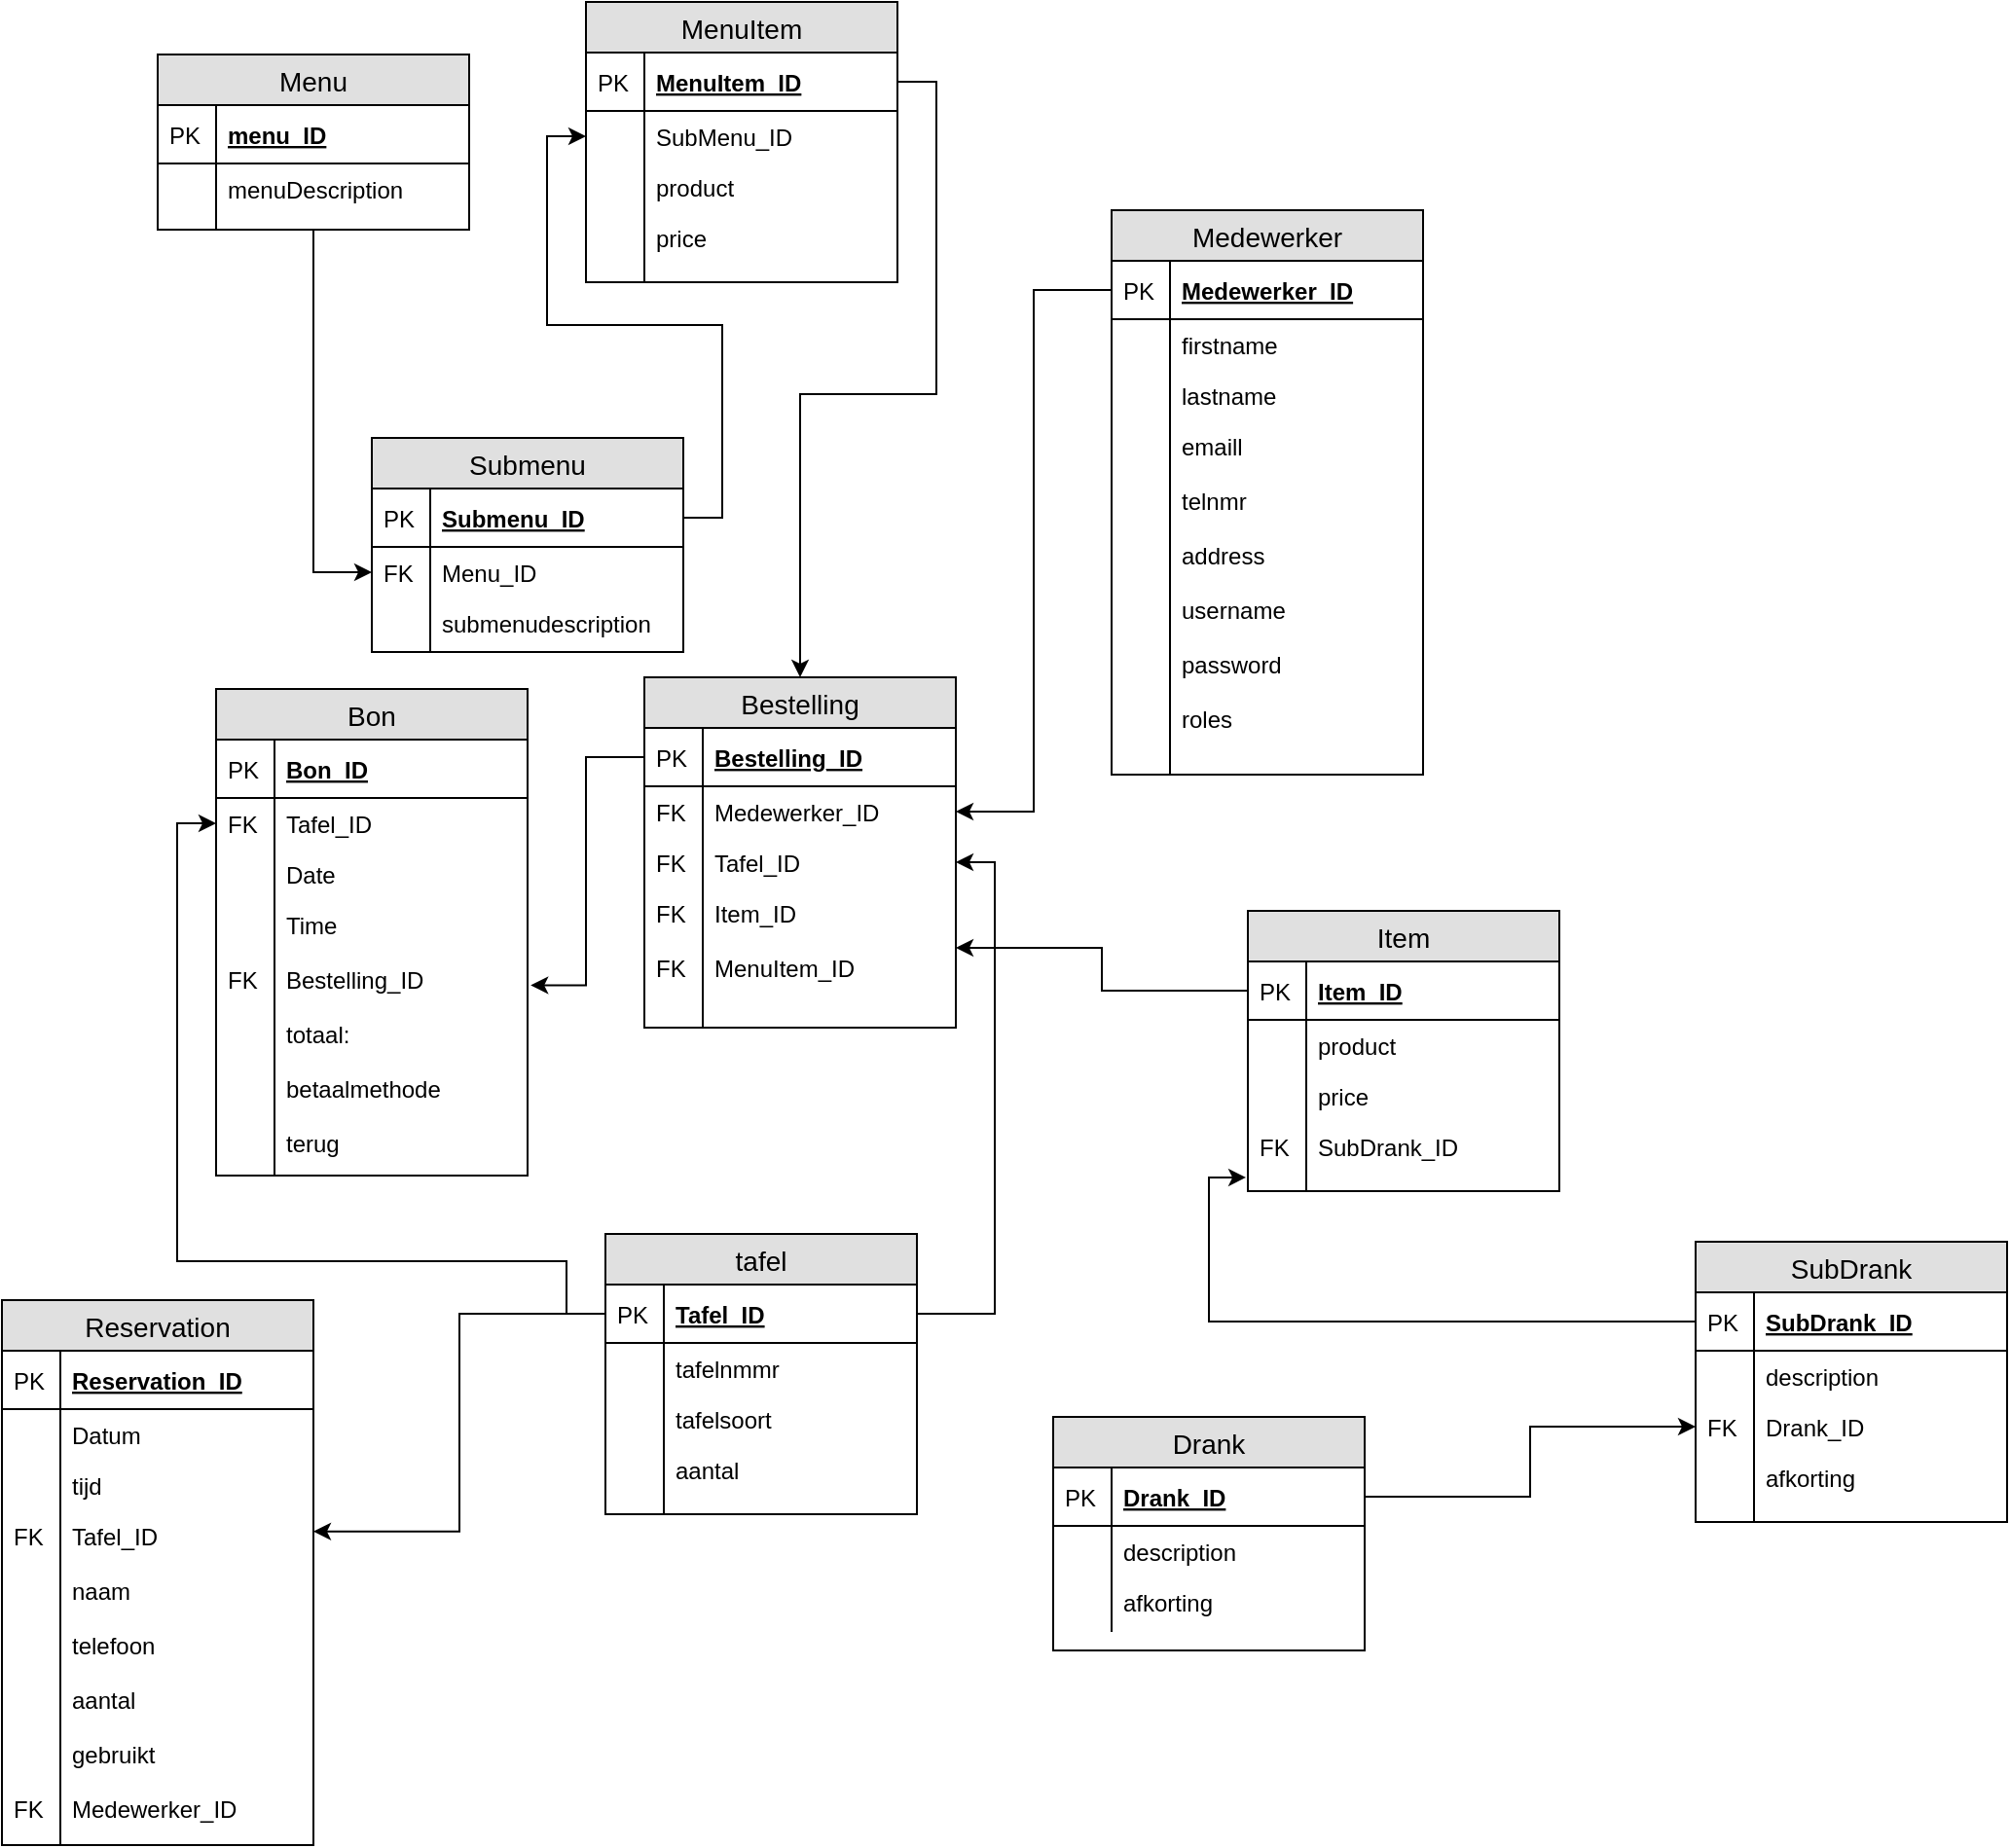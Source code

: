 <mxfile version="12.1.9" type="device" pages="1"><diagram id="gKYDbEy_05R1VQLWrZFg" name="Page-1"><mxGraphModel dx="2035" dy="589" grid="1" gridSize="10" guides="1" tooltips="1" connect="1" arrows="1" fold="1" page="1" pageScale="1" pageWidth="850" pageHeight="1100" math="0" shadow="0"><root><mxCell id="0"/><mxCell id="1" parent="0"/><mxCell id="8i1HWtWMsOkftFoJyAsk-152" style="edgeStyle=orthogonalEdgeStyle;rounded=0;orthogonalLoop=1;jettySize=auto;html=1;entryX=0;entryY=0.5;entryDx=0;entryDy=0;" edge="1" parent="1" source="8i1HWtWMsOkftFoJyAsk-1" target="8i1HWtWMsOkftFoJyAsk-15"><mxGeometry relative="1" as="geometry"/></mxCell><mxCell id="8i1HWtWMsOkftFoJyAsk-1" value="Menu" style="swimlane;fontStyle=0;childLayout=stackLayout;horizontal=1;startSize=26;fillColor=#e0e0e0;horizontalStack=0;resizeParent=1;resizeParentMax=0;resizeLast=0;collapsible=1;marginBottom=0;swimlaneFillColor=#ffffff;align=center;fontSize=14;" vertex="1" parent="1"><mxGeometry x="-120" y="60" width="160" height="90" as="geometry"/></mxCell><mxCell id="8i1HWtWMsOkftFoJyAsk-2" value="menu_ID" style="shape=partialRectangle;top=0;left=0;right=0;bottom=1;align=left;verticalAlign=middle;fillColor=none;spacingLeft=34;spacingRight=4;overflow=hidden;rotatable=0;points=[[0,0.5],[1,0.5]];portConstraint=eastwest;dropTarget=0;fontStyle=5;fontSize=12;" vertex="1" parent="8i1HWtWMsOkftFoJyAsk-1"><mxGeometry y="26" width="160" height="30" as="geometry"/></mxCell><mxCell id="8i1HWtWMsOkftFoJyAsk-3" value="PK" style="shape=partialRectangle;top=0;left=0;bottom=0;fillColor=none;align=left;verticalAlign=middle;spacingLeft=4;spacingRight=4;overflow=hidden;rotatable=0;points=[];portConstraint=eastwest;part=1;fontSize=12;" vertex="1" connectable="0" parent="8i1HWtWMsOkftFoJyAsk-2"><mxGeometry width="30" height="30" as="geometry"/></mxCell><mxCell id="8i1HWtWMsOkftFoJyAsk-4" value="menuDescription" style="shape=partialRectangle;top=0;left=0;right=0;bottom=0;align=left;verticalAlign=top;fillColor=none;spacingLeft=34;spacingRight=4;overflow=hidden;rotatable=0;points=[[0,0.5],[1,0.5]];portConstraint=eastwest;dropTarget=0;fontSize=12;" vertex="1" parent="8i1HWtWMsOkftFoJyAsk-1"><mxGeometry y="56" width="160" height="26" as="geometry"/></mxCell><mxCell id="8i1HWtWMsOkftFoJyAsk-5" value="" style="shape=partialRectangle;top=0;left=0;bottom=0;fillColor=none;align=left;verticalAlign=top;spacingLeft=4;spacingRight=4;overflow=hidden;rotatable=0;points=[];portConstraint=eastwest;part=1;fontSize=12;" vertex="1" connectable="0" parent="8i1HWtWMsOkftFoJyAsk-4"><mxGeometry width="30" height="26" as="geometry"/></mxCell><mxCell id="8i1HWtWMsOkftFoJyAsk-6" value="" style="shape=partialRectangle;top=0;left=0;right=0;bottom=0;align=left;verticalAlign=top;fillColor=none;spacingLeft=34;spacingRight=4;overflow=hidden;rotatable=0;points=[[0,0.5],[1,0.5]];portConstraint=eastwest;dropTarget=0;fontSize=12;" vertex="1" parent="8i1HWtWMsOkftFoJyAsk-1"><mxGeometry y="82" width="160" height="8" as="geometry"/></mxCell><mxCell id="8i1HWtWMsOkftFoJyAsk-7" value="" style="shape=partialRectangle;top=0;left=0;bottom=0;fillColor=none;align=left;verticalAlign=top;spacingLeft=4;spacingRight=4;overflow=hidden;rotatable=0;points=[];portConstraint=eastwest;part=1;fontSize=12;" vertex="1" connectable="0" parent="8i1HWtWMsOkftFoJyAsk-6"><mxGeometry width="30" height="8" as="geometry"/></mxCell><mxCell id="8i1HWtWMsOkftFoJyAsk-8" value="" style="shape=partialRectangle;top=0;left=0;right=0;bottom=0;align=left;verticalAlign=top;fillColor=none;spacingLeft=34;spacingRight=4;overflow=hidden;rotatable=0;points=[[0,0.5],[1,0.5]];portConstraint=eastwest;dropTarget=0;fontSize=12;" vertex="1" parent="8i1HWtWMsOkftFoJyAsk-1"><mxGeometry y="90" width="160" as="geometry"/></mxCell><mxCell id="8i1HWtWMsOkftFoJyAsk-9" value="" style="shape=partialRectangle;top=0;left=0;bottom=0;fillColor=none;align=left;verticalAlign=top;spacingLeft=4;spacingRight=4;overflow=hidden;rotatable=0;points=[];portConstraint=eastwest;part=1;fontSize=12;" vertex="1" connectable="0" parent="8i1HWtWMsOkftFoJyAsk-8"><mxGeometry width="30" as="geometry"/></mxCell><mxCell id="8i1HWtWMsOkftFoJyAsk-10" value="" style="shape=partialRectangle;top=0;left=0;right=0;bottom=0;align=left;verticalAlign=top;fillColor=none;spacingLeft=34;spacingRight=4;overflow=hidden;rotatable=0;points=[[0,0.5],[1,0.5]];portConstraint=eastwest;dropTarget=0;fontSize=12;" vertex="1" parent="8i1HWtWMsOkftFoJyAsk-1"><mxGeometry y="90" width="160" as="geometry"/></mxCell><mxCell id="8i1HWtWMsOkftFoJyAsk-11" value="" style="shape=partialRectangle;top=0;left=0;bottom=0;fillColor=none;align=left;verticalAlign=top;spacingLeft=4;spacingRight=4;overflow=hidden;rotatable=0;points=[];portConstraint=eastwest;part=1;fontSize=12;" vertex="1" connectable="0" parent="8i1HWtWMsOkftFoJyAsk-10"><mxGeometry width="30" as="geometry"/></mxCell><mxCell id="8i1HWtWMsOkftFoJyAsk-12" value="Submenu" style="swimlane;fontStyle=0;childLayout=stackLayout;horizontal=1;startSize=26;fillColor=#e0e0e0;horizontalStack=0;resizeParent=1;resizeParentMax=0;resizeLast=0;collapsible=1;marginBottom=0;swimlaneFillColor=#ffffff;align=center;fontSize=14;" vertex="1" parent="1"><mxGeometry x="-10" y="257" width="160" height="110" as="geometry"/></mxCell><mxCell id="8i1HWtWMsOkftFoJyAsk-13" value="Submenu_ID" style="shape=partialRectangle;top=0;left=0;right=0;bottom=1;align=left;verticalAlign=middle;fillColor=none;spacingLeft=34;spacingRight=4;overflow=hidden;rotatable=0;points=[[0,0.5],[1,0.5]];portConstraint=eastwest;dropTarget=0;fontStyle=5;fontSize=12;" vertex="1" parent="8i1HWtWMsOkftFoJyAsk-12"><mxGeometry y="26" width="160" height="30" as="geometry"/></mxCell><mxCell id="8i1HWtWMsOkftFoJyAsk-14" value="PK" style="shape=partialRectangle;top=0;left=0;bottom=0;fillColor=none;align=left;verticalAlign=middle;spacingLeft=4;spacingRight=4;overflow=hidden;rotatable=0;points=[];portConstraint=eastwest;part=1;fontSize=12;" vertex="1" connectable="0" parent="8i1HWtWMsOkftFoJyAsk-13"><mxGeometry width="30" height="30" as="geometry"/></mxCell><mxCell id="8i1HWtWMsOkftFoJyAsk-15" value="Menu_ID" style="shape=partialRectangle;top=0;left=0;right=0;bottom=0;align=left;verticalAlign=top;fillColor=none;spacingLeft=34;spacingRight=4;overflow=hidden;rotatable=0;points=[[0,0.5],[1,0.5]];portConstraint=eastwest;dropTarget=0;fontSize=12;" vertex="1" parent="8i1HWtWMsOkftFoJyAsk-12"><mxGeometry y="56" width="160" height="26" as="geometry"/></mxCell><mxCell id="8i1HWtWMsOkftFoJyAsk-16" value="FK" style="shape=partialRectangle;top=0;left=0;bottom=0;fillColor=none;align=left;verticalAlign=top;spacingLeft=4;spacingRight=4;overflow=hidden;rotatable=0;points=[];portConstraint=eastwest;part=1;fontSize=12;" vertex="1" connectable="0" parent="8i1HWtWMsOkftFoJyAsk-15"><mxGeometry width="30" height="26" as="geometry"/></mxCell><mxCell id="8i1HWtWMsOkftFoJyAsk-17" value="submenudescription" style="shape=partialRectangle;top=0;left=0;right=0;bottom=0;align=left;verticalAlign=top;fillColor=none;spacingLeft=34;spacingRight=4;overflow=hidden;rotatable=0;points=[[0,0.5],[1,0.5]];portConstraint=eastwest;dropTarget=0;fontSize=12;" vertex="1" parent="8i1HWtWMsOkftFoJyAsk-12"><mxGeometry y="82" width="160" height="26" as="geometry"/></mxCell><mxCell id="8i1HWtWMsOkftFoJyAsk-18" value="" style="shape=partialRectangle;top=0;left=0;bottom=0;fillColor=none;align=left;verticalAlign=top;spacingLeft=4;spacingRight=4;overflow=hidden;rotatable=0;points=[];portConstraint=eastwest;part=1;fontSize=12;" vertex="1" connectable="0" parent="8i1HWtWMsOkftFoJyAsk-17"><mxGeometry width="30" height="26" as="geometry"/></mxCell><mxCell id="8i1HWtWMsOkftFoJyAsk-19" value="" style="shape=partialRectangle;top=0;left=0;right=0;bottom=0;align=left;verticalAlign=top;fillColor=none;spacingLeft=34;spacingRight=4;overflow=hidden;rotatable=0;points=[[0,0.5],[1,0.5]];portConstraint=eastwest;dropTarget=0;fontSize=12;" vertex="1" parent="8i1HWtWMsOkftFoJyAsk-12"><mxGeometry y="108" width="160" height="2" as="geometry"/></mxCell><mxCell id="8i1HWtWMsOkftFoJyAsk-20" value="" style="shape=partialRectangle;top=0;left=0;bottom=0;fillColor=none;align=left;verticalAlign=top;spacingLeft=4;spacingRight=4;overflow=hidden;rotatable=0;points=[];portConstraint=eastwest;part=1;fontSize=12;" vertex="1" connectable="0" parent="8i1HWtWMsOkftFoJyAsk-19"><mxGeometry width="30" height="2" as="geometry"/></mxCell><mxCell id="8i1HWtWMsOkftFoJyAsk-21" value="" style="shape=partialRectangle;top=0;left=0;right=0;bottom=0;align=left;verticalAlign=top;fillColor=none;spacingLeft=34;spacingRight=4;overflow=hidden;rotatable=0;points=[[0,0.5],[1,0.5]];portConstraint=eastwest;dropTarget=0;fontSize=12;" vertex="1" parent="8i1HWtWMsOkftFoJyAsk-12"><mxGeometry y="110" width="160" as="geometry"/></mxCell><mxCell id="8i1HWtWMsOkftFoJyAsk-22" value="" style="shape=partialRectangle;top=0;left=0;bottom=0;fillColor=none;align=left;verticalAlign=top;spacingLeft=4;spacingRight=4;overflow=hidden;rotatable=0;points=[];portConstraint=eastwest;part=1;fontSize=12;" vertex="1" connectable="0" parent="8i1HWtWMsOkftFoJyAsk-21"><mxGeometry width="30" as="geometry"/></mxCell><mxCell id="8i1HWtWMsOkftFoJyAsk-23" value="MenuItem" style="swimlane;fontStyle=0;childLayout=stackLayout;horizontal=1;startSize=26;fillColor=#e0e0e0;horizontalStack=0;resizeParent=1;resizeParentMax=0;resizeLast=0;collapsible=1;marginBottom=0;swimlaneFillColor=#ffffff;align=center;fontSize=14;" vertex="1" parent="1"><mxGeometry x="100" y="33" width="160" height="144" as="geometry"/></mxCell><mxCell id="8i1HWtWMsOkftFoJyAsk-24" value="MenuItem_ID" style="shape=partialRectangle;top=0;left=0;right=0;bottom=1;align=left;verticalAlign=middle;fillColor=none;spacingLeft=34;spacingRight=4;overflow=hidden;rotatable=0;points=[[0,0.5],[1,0.5]];portConstraint=eastwest;dropTarget=0;fontStyle=5;fontSize=12;" vertex="1" parent="8i1HWtWMsOkftFoJyAsk-23"><mxGeometry y="26" width="160" height="30" as="geometry"/></mxCell><mxCell id="8i1HWtWMsOkftFoJyAsk-25" value="PK" style="shape=partialRectangle;top=0;left=0;bottom=0;fillColor=none;align=left;verticalAlign=middle;spacingLeft=4;spacingRight=4;overflow=hidden;rotatable=0;points=[];portConstraint=eastwest;part=1;fontSize=12;" vertex="1" connectable="0" parent="8i1HWtWMsOkftFoJyAsk-24"><mxGeometry width="30" height="30" as="geometry"/></mxCell><mxCell id="8i1HWtWMsOkftFoJyAsk-26" value="SubMenu_ID" style="shape=partialRectangle;top=0;left=0;right=0;bottom=0;align=left;verticalAlign=top;fillColor=none;spacingLeft=34;spacingRight=4;overflow=hidden;rotatable=0;points=[[0,0.5],[1,0.5]];portConstraint=eastwest;dropTarget=0;fontSize=12;" vertex="1" parent="8i1HWtWMsOkftFoJyAsk-23"><mxGeometry y="56" width="160" height="26" as="geometry"/></mxCell><mxCell id="8i1HWtWMsOkftFoJyAsk-27" value="" style="shape=partialRectangle;top=0;left=0;bottom=0;fillColor=none;align=left;verticalAlign=top;spacingLeft=4;spacingRight=4;overflow=hidden;rotatable=0;points=[];portConstraint=eastwest;part=1;fontSize=12;" vertex="1" connectable="0" parent="8i1HWtWMsOkftFoJyAsk-26"><mxGeometry width="30" height="26" as="geometry"/></mxCell><mxCell id="8i1HWtWMsOkftFoJyAsk-28" value="product" style="shape=partialRectangle;top=0;left=0;right=0;bottom=0;align=left;verticalAlign=top;fillColor=none;spacingLeft=34;spacingRight=4;overflow=hidden;rotatable=0;points=[[0,0.5],[1,0.5]];portConstraint=eastwest;dropTarget=0;fontSize=12;" vertex="1" parent="8i1HWtWMsOkftFoJyAsk-23"><mxGeometry y="82" width="160" height="26" as="geometry"/></mxCell><mxCell id="8i1HWtWMsOkftFoJyAsk-29" value="" style="shape=partialRectangle;top=0;left=0;bottom=0;fillColor=none;align=left;verticalAlign=top;spacingLeft=4;spacingRight=4;overflow=hidden;rotatable=0;points=[];portConstraint=eastwest;part=1;fontSize=12;" vertex="1" connectable="0" parent="8i1HWtWMsOkftFoJyAsk-28"><mxGeometry width="30" height="26" as="geometry"/></mxCell><mxCell id="8i1HWtWMsOkftFoJyAsk-30" value="price" style="shape=partialRectangle;top=0;left=0;right=0;bottom=0;align=left;verticalAlign=top;fillColor=none;spacingLeft=34;spacingRight=4;overflow=hidden;rotatable=0;points=[[0,0.5],[1,0.5]];portConstraint=eastwest;dropTarget=0;fontSize=12;" vertex="1" parent="8i1HWtWMsOkftFoJyAsk-23"><mxGeometry y="108" width="160" height="26" as="geometry"/></mxCell><mxCell id="8i1HWtWMsOkftFoJyAsk-31" value="" style="shape=partialRectangle;top=0;left=0;bottom=0;fillColor=none;align=left;verticalAlign=top;spacingLeft=4;spacingRight=4;overflow=hidden;rotatable=0;points=[];portConstraint=eastwest;part=1;fontSize=12;" vertex="1" connectable="0" parent="8i1HWtWMsOkftFoJyAsk-30"><mxGeometry width="30" height="26" as="geometry"/></mxCell><mxCell id="8i1HWtWMsOkftFoJyAsk-32" value="" style="shape=partialRectangle;top=0;left=0;right=0;bottom=0;align=left;verticalAlign=top;fillColor=none;spacingLeft=34;spacingRight=4;overflow=hidden;rotatable=0;points=[[0,0.5],[1,0.5]];portConstraint=eastwest;dropTarget=0;fontSize=12;" vertex="1" parent="8i1HWtWMsOkftFoJyAsk-23"><mxGeometry y="134" width="160" height="10" as="geometry"/></mxCell><mxCell id="8i1HWtWMsOkftFoJyAsk-33" value="" style="shape=partialRectangle;top=0;left=0;bottom=0;fillColor=none;align=left;verticalAlign=top;spacingLeft=4;spacingRight=4;overflow=hidden;rotatable=0;points=[];portConstraint=eastwest;part=1;fontSize=12;" vertex="1" connectable="0" parent="8i1HWtWMsOkftFoJyAsk-32"><mxGeometry width="30" height="10" as="geometry"/></mxCell><mxCell id="8i1HWtWMsOkftFoJyAsk-38" value="Drank" style="swimlane;fontStyle=0;childLayout=stackLayout;horizontal=1;startSize=26;fillColor=#e0e0e0;horizontalStack=0;resizeParent=1;resizeParentMax=0;resizeLast=0;collapsible=1;marginBottom=0;swimlaneFillColor=#ffffff;align=center;fontSize=14;" vertex="1" parent="1"><mxGeometry x="340" y="760" width="160" height="120" as="geometry"/></mxCell><mxCell id="8i1HWtWMsOkftFoJyAsk-39" value="Drank_ID" style="shape=partialRectangle;top=0;left=0;right=0;bottom=1;align=left;verticalAlign=middle;fillColor=none;spacingLeft=34;spacingRight=4;overflow=hidden;rotatable=0;points=[[0,0.5],[1,0.5]];portConstraint=eastwest;dropTarget=0;fontStyle=5;fontSize=12;" vertex="1" parent="8i1HWtWMsOkftFoJyAsk-38"><mxGeometry y="26" width="160" height="30" as="geometry"/></mxCell><mxCell id="8i1HWtWMsOkftFoJyAsk-40" value="PK" style="shape=partialRectangle;top=0;left=0;bottom=0;fillColor=none;align=left;verticalAlign=middle;spacingLeft=4;spacingRight=4;overflow=hidden;rotatable=0;points=[];portConstraint=eastwest;part=1;fontSize=12;" vertex="1" connectable="0" parent="8i1HWtWMsOkftFoJyAsk-39"><mxGeometry width="30" height="30" as="geometry"/></mxCell><mxCell id="8i1HWtWMsOkftFoJyAsk-41" value="description" style="shape=partialRectangle;top=0;left=0;right=0;bottom=0;align=left;verticalAlign=top;fillColor=none;spacingLeft=34;spacingRight=4;overflow=hidden;rotatable=0;points=[[0,0.5],[1,0.5]];portConstraint=eastwest;dropTarget=0;fontSize=12;" vertex="1" parent="8i1HWtWMsOkftFoJyAsk-38"><mxGeometry y="56" width="160" height="26" as="geometry"/></mxCell><mxCell id="8i1HWtWMsOkftFoJyAsk-42" value="" style="shape=partialRectangle;top=0;left=0;bottom=0;fillColor=none;align=left;verticalAlign=top;spacingLeft=4;spacingRight=4;overflow=hidden;rotatable=0;points=[];portConstraint=eastwest;part=1;fontSize=12;" vertex="1" connectable="0" parent="8i1HWtWMsOkftFoJyAsk-41"><mxGeometry width="30" height="26" as="geometry"/></mxCell><mxCell id="8i1HWtWMsOkftFoJyAsk-43" value="afkorting" style="shape=partialRectangle;top=0;left=0;right=0;bottom=0;align=left;verticalAlign=top;fillColor=none;spacingLeft=34;spacingRight=4;overflow=hidden;rotatable=0;points=[[0,0.5],[1,0.5]];portConstraint=eastwest;dropTarget=0;fontSize=12;" vertex="1" parent="8i1HWtWMsOkftFoJyAsk-38"><mxGeometry y="82" width="160" height="26" as="geometry"/></mxCell><mxCell id="8i1HWtWMsOkftFoJyAsk-44" value="" style="shape=partialRectangle;top=0;left=0;bottom=0;fillColor=none;align=left;verticalAlign=top;spacingLeft=4;spacingRight=4;overflow=hidden;rotatable=0;points=[];portConstraint=eastwest;part=1;fontSize=12;" vertex="1" connectable="0" parent="8i1HWtWMsOkftFoJyAsk-43"><mxGeometry width="30" height="26" as="geometry"/></mxCell><mxCell id="8i1HWtWMsOkftFoJyAsk-45" value="" style="shape=partialRectangle;top=0;left=0;right=0;bottom=0;align=left;verticalAlign=top;fillColor=none;spacingLeft=34;spacingRight=4;overflow=hidden;rotatable=0;points=[[0,0.5],[1,0.5]];portConstraint=eastwest;dropTarget=0;fontSize=12;" vertex="1" parent="8i1HWtWMsOkftFoJyAsk-38"><mxGeometry y="108" width="160" height="2" as="geometry"/></mxCell><mxCell id="8i1HWtWMsOkftFoJyAsk-46" value="" style="shape=partialRectangle;top=0;left=0;bottom=0;fillColor=none;align=left;verticalAlign=top;spacingLeft=4;spacingRight=4;overflow=hidden;rotatable=0;points=[];portConstraint=eastwest;part=1;fontSize=12;" vertex="1" connectable="0" parent="8i1HWtWMsOkftFoJyAsk-45"><mxGeometry width="30" height="2" as="geometry"/></mxCell><mxCell id="8i1HWtWMsOkftFoJyAsk-47" value="" style="shape=partialRectangle;top=0;left=0;right=0;bottom=0;align=left;verticalAlign=top;fillColor=none;spacingLeft=34;spacingRight=4;overflow=hidden;rotatable=0;points=[[0,0.5],[1,0.5]];portConstraint=eastwest;dropTarget=0;fontSize=12;" vertex="1" parent="8i1HWtWMsOkftFoJyAsk-38"><mxGeometry y="110" width="160" height="10" as="geometry"/></mxCell><mxCell id="8i1HWtWMsOkftFoJyAsk-48" value="" style="shape=partialRectangle;top=0;left=0;bottom=0;fillColor=none;align=left;verticalAlign=top;spacingLeft=4;spacingRight=4;overflow=hidden;rotatable=0;points=[];portConstraint=eastwest;part=1;fontSize=12;" vertex="1" connectable="0" parent="8i1HWtWMsOkftFoJyAsk-47"><mxGeometry y="NaN" width="30" height="NaN" as="geometry"/></mxCell><mxCell id="8i1HWtWMsOkftFoJyAsk-49" value="SubDrank" style="swimlane;fontStyle=0;childLayout=stackLayout;horizontal=1;startSize=26;fillColor=#e0e0e0;horizontalStack=0;resizeParent=1;resizeParentMax=0;resizeLast=0;collapsible=1;marginBottom=0;swimlaneFillColor=#ffffff;align=center;fontSize=14;" vertex="1" parent="1"><mxGeometry x="670" y="670" width="160" height="144" as="geometry"/></mxCell><mxCell id="8i1HWtWMsOkftFoJyAsk-50" value="SubDrank_ID" style="shape=partialRectangle;top=0;left=0;right=0;bottom=1;align=left;verticalAlign=middle;fillColor=none;spacingLeft=34;spacingRight=4;overflow=hidden;rotatable=0;points=[[0,0.5],[1,0.5]];portConstraint=eastwest;dropTarget=0;fontStyle=5;fontSize=12;" vertex="1" parent="8i1HWtWMsOkftFoJyAsk-49"><mxGeometry y="26" width="160" height="30" as="geometry"/></mxCell><mxCell id="8i1HWtWMsOkftFoJyAsk-51" value="PK" style="shape=partialRectangle;top=0;left=0;bottom=0;fillColor=none;align=left;verticalAlign=middle;spacingLeft=4;spacingRight=4;overflow=hidden;rotatable=0;points=[];portConstraint=eastwest;part=1;fontSize=12;" vertex="1" connectable="0" parent="8i1HWtWMsOkftFoJyAsk-50"><mxGeometry width="30" height="30" as="geometry"/></mxCell><mxCell id="8i1HWtWMsOkftFoJyAsk-52" value="description" style="shape=partialRectangle;top=0;left=0;right=0;bottom=0;align=left;verticalAlign=top;fillColor=none;spacingLeft=34;spacingRight=4;overflow=hidden;rotatable=0;points=[[0,0.5],[1,0.5]];portConstraint=eastwest;dropTarget=0;fontSize=12;" vertex="1" parent="8i1HWtWMsOkftFoJyAsk-49"><mxGeometry y="56" width="160" height="26" as="geometry"/></mxCell><mxCell id="8i1HWtWMsOkftFoJyAsk-53" value="" style="shape=partialRectangle;top=0;left=0;bottom=0;fillColor=none;align=left;verticalAlign=top;spacingLeft=4;spacingRight=4;overflow=hidden;rotatable=0;points=[];portConstraint=eastwest;part=1;fontSize=12;" vertex="1" connectable="0" parent="8i1HWtWMsOkftFoJyAsk-52"><mxGeometry width="30" height="26" as="geometry"/></mxCell><mxCell id="8i1HWtWMsOkftFoJyAsk-54" value="Drank_ID" style="shape=partialRectangle;top=0;left=0;right=0;bottom=0;align=left;verticalAlign=top;fillColor=none;spacingLeft=34;spacingRight=4;overflow=hidden;rotatable=0;points=[[0,0.5],[1,0.5]];portConstraint=eastwest;dropTarget=0;fontSize=12;" vertex="1" parent="8i1HWtWMsOkftFoJyAsk-49"><mxGeometry y="82" width="160" height="26" as="geometry"/></mxCell><mxCell id="8i1HWtWMsOkftFoJyAsk-55" value="FK" style="shape=partialRectangle;top=0;left=0;bottom=0;fillColor=none;align=left;verticalAlign=top;spacingLeft=4;spacingRight=4;overflow=hidden;rotatable=0;points=[];portConstraint=eastwest;part=1;fontSize=12;" vertex="1" connectable="0" parent="8i1HWtWMsOkftFoJyAsk-54"><mxGeometry width="30" height="26" as="geometry"/></mxCell><mxCell id="8i1HWtWMsOkftFoJyAsk-56" value="afkorting" style="shape=partialRectangle;top=0;left=0;right=0;bottom=0;align=left;verticalAlign=top;fillColor=none;spacingLeft=34;spacingRight=4;overflow=hidden;rotatable=0;points=[[0,0.5],[1,0.5]];portConstraint=eastwest;dropTarget=0;fontSize=12;" vertex="1" parent="8i1HWtWMsOkftFoJyAsk-49"><mxGeometry y="108" width="160" height="26" as="geometry"/></mxCell><mxCell id="8i1HWtWMsOkftFoJyAsk-57" value="" style="shape=partialRectangle;top=0;left=0;bottom=0;fillColor=none;align=left;verticalAlign=top;spacingLeft=4;spacingRight=4;overflow=hidden;rotatable=0;points=[];portConstraint=eastwest;part=1;fontSize=12;" vertex="1" connectable="0" parent="8i1HWtWMsOkftFoJyAsk-56"><mxGeometry width="30" height="26" as="geometry"/></mxCell><mxCell id="8i1HWtWMsOkftFoJyAsk-58" value="" style="shape=partialRectangle;top=0;left=0;right=0;bottom=0;align=left;verticalAlign=top;fillColor=none;spacingLeft=34;spacingRight=4;overflow=hidden;rotatable=0;points=[[0,0.5],[1,0.5]];portConstraint=eastwest;dropTarget=0;fontSize=12;" vertex="1" parent="8i1HWtWMsOkftFoJyAsk-49"><mxGeometry y="134" width="160" height="10" as="geometry"/></mxCell><mxCell id="8i1HWtWMsOkftFoJyAsk-59" value="" style="shape=partialRectangle;top=0;left=0;bottom=0;fillColor=none;align=left;verticalAlign=top;spacingLeft=4;spacingRight=4;overflow=hidden;rotatable=0;points=[];portConstraint=eastwest;part=1;fontSize=12;" vertex="1" connectable="0" parent="8i1HWtWMsOkftFoJyAsk-58"><mxGeometry width="30" height="10" as="geometry"/></mxCell><mxCell id="8i1HWtWMsOkftFoJyAsk-60" value="Item" style="swimlane;fontStyle=0;childLayout=stackLayout;horizontal=1;startSize=26;fillColor=#e0e0e0;horizontalStack=0;resizeParent=1;resizeParentMax=0;resizeLast=0;collapsible=1;marginBottom=0;swimlaneFillColor=#ffffff;align=center;fontSize=14;" vertex="1" parent="1"><mxGeometry x="440" y="500" width="160" height="144" as="geometry"/></mxCell><mxCell id="8i1HWtWMsOkftFoJyAsk-61" value="Item_ID" style="shape=partialRectangle;top=0;left=0;right=0;bottom=1;align=left;verticalAlign=middle;fillColor=none;spacingLeft=34;spacingRight=4;overflow=hidden;rotatable=0;points=[[0,0.5],[1,0.5]];portConstraint=eastwest;dropTarget=0;fontStyle=5;fontSize=12;" vertex="1" parent="8i1HWtWMsOkftFoJyAsk-60"><mxGeometry y="26" width="160" height="30" as="geometry"/></mxCell><mxCell id="8i1HWtWMsOkftFoJyAsk-62" value="PK" style="shape=partialRectangle;top=0;left=0;bottom=0;fillColor=none;align=left;verticalAlign=middle;spacingLeft=4;spacingRight=4;overflow=hidden;rotatable=0;points=[];portConstraint=eastwest;part=1;fontSize=12;" vertex="1" connectable="0" parent="8i1HWtWMsOkftFoJyAsk-61"><mxGeometry width="30" height="30" as="geometry"/></mxCell><mxCell id="8i1HWtWMsOkftFoJyAsk-63" value="product" style="shape=partialRectangle;top=0;left=0;right=0;bottom=0;align=left;verticalAlign=top;fillColor=none;spacingLeft=34;spacingRight=4;overflow=hidden;rotatable=0;points=[[0,0.5],[1,0.5]];portConstraint=eastwest;dropTarget=0;fontSize=12;" vertex="1" parent="8i1HWtWMsOkftFoJyAsk-60"><mxGeometry y="56" width="160" height="26" as="geometry"/></mxCell><mxCell id="8i1HWtWMsOkftFoJyAsk-64" value="" style="shape=partialRectangle;top=0;left=0;bottom=0;fillColor=none;align=left;verticalAlign=top;spacingLeft=4;spacingRight=4;overflow=hidden;rotatable=0;points=[];portConstraint=eastwest;part=1;fontSize=12;" vertex="1" connectable="0" parent="8i1HWtWMsOkftFoJyAsk-63"><mxGeometry width="30" height="26" as="geometry"/></mxCell><mxCell id="8i1HWtWMsOkftFoJyAsk-65" value="price" style="shape=partialRectangle;top=0;left=0;right=0;bottom=0;align=left;verticalAlign=top;fillColor=none;spacingLeft=34;spacingRight=4;overflow=hidden;rotatable=0;points=[[0,0.5],[1,0.5]];portConstraint=eastwest;dropTarget=0;fontSize=12;" vertex="1" parent="8i1HWtWMsOkftFoJyAsk-60"><mxGeometry y="82" width="160" height="26" as="geometry"/></mxCell><mxCell id="8i1HWtWMsOkftFoJyAsk-66" value="" style="shape=partialRectangle;top=0;left=0;bottom=0;fillColor=none;align=left;verticalAlign=top;spacingLeft=4;spacingRight=4;overflow=hidden;rotatable=0;points=[];portConstraint=eastwest;part=1;fontSize=12;" vertex="1" connectable="0" parent="8i1HWtWMsOkftFoJyAsk-65"><mxGeometry width="30" height="26" as="geometry"/></mxCell><mxCell id="8i1HWtWMsOkftFoJyAsk-67" value="SubDrank_ID" style="shape=partialRectangle;top=0;left=0;right=0;bottom=0;align=left;verticalAlign=top;fillColor=none;spacingLeft=34;spacingRight=4;overflow=hidden;rotatable=0;points=[[0,0.5],[1,0.5]];portConstraint=eastwest;dropTarget=0;fontSize=12;" vertex="1" parent="8i1HWtWMsOkftFoJyAsk-60"><mxGeometry y="108" width="160" height="26" as="geometry"/></mxCell><mxCell id="8i1HWtWMsOkftFoJyAsk-68" value="FK" style="shape=partialRectangle;top=0;left=0;bottom=0;fillColor=none;align=left;verticalAlign=top;spacingLeft=4;spacingRight=4;overflow=hidden;rotatable=0;points=[];portConstraint=eastwest;part=1;fontSize=12;" vertex="1" connectable="0" parent="8i1HWtWMsOkftFoJyAsk-67"><mxGeometry width="30" height="26" as="geometry"/></mxCell><mxCell id="8i1HWtWMsOkftFoJyAsk-69" value="" style="shape=partialRectangle;top=0;left=0;right=0;bottom=0;align=left;verticalAlign=top;fillColor=none;spacingLeft=34;spacingRight=4;overflow=hidden;rotatable=0;points=[[0,0.5],[1,0.5]];portConstraint=eastwest;dropTarget=0;fontSize=12;" vertex="1" parent="8i1HWtWMsOkftFoJyAsk-60"><mxGeometry y="134" width="160" height="10" as="geometry"/></mxCell><mxCell id="8i1HWtWMsOkftFoJyAsk-70" value="" style="shape=partialRectangle;top=0;left=0;bottom=0;fillColor=none;align=left;verticalAlign=top;spacingLeft=4;spacingRight=4;overflow=hidden;rotatable=0;points=[];portConstraint=eastwest;part=1;fontSize=12;" vertex="1" connectable="0" parent="8i1HWtWMsOkftFoJyAsk-69"><mxGeometry width="30" height="10" as="geometry"/></mxCell><mxCell id="8i1HWtWMsOkftFoJyAsk-72" style="edgeStyle=orthogonalEdgeStyle;rounded=0;orthogonalLoop=1;jettySize=auto;html=1;entryX=-0.006;entryY=1.115;entryDx=0;entryDy=0;entryPerimeter=0;" edge="1" parent="1" source="8i1HWtWMsOkftFoJyAsk-50" target="8i1HWtWMsOkftFoJyAsk-67"><mxGeometry relative="1" as="geometry"/></mxCell><mxCell id="8i1HWtWMsOkftFoJyAsk-74" style="edgeStyle=orthogonalEdgeStyle;rounded=0;orthogonalLoop=1;jettySize=auto;html=1;entryX=0;entryY=0.5;entryDx=0;entryDy=0;" edge="1" parent="1" source="8i1HWtWMsOkftFoJyAsk-39" target="8i1HWtWMsOkftFoJyAsk-54"><mxGeometry relative="1" as="geometry"/></mxCell><mxCell id="8i1HWtWMsOkftFoJyAsk-80" value="Reservation" style="swimlane;fontStyle=0;childLayout=stackLayout;horizontal=1;startSize=26;fillColor=#e0e0e0;horizontalStack=0;resizeParent=1;resizeParentMax=0;resizeLast=0;collapsible=1;marginBottom=0;swimlaneFillColor=#ffffff;align=center;fontSize=14;" vertex="1" parent="1"><mxGeometry x="-200" y="700" width="160" height="280" as="geometry"/></mxCell><mxCell id="8i1HWtWMsOkftFoJyAsk-81" value="Reservation_ID" style="shape=partialRectangle;top=0;left=0;right=0;bottom=1;align=left;verticalAlign=middle;fillColor=none;spacingLeft=34;spacingRight=4;overflow=hidden;rotatable=0;points=[[0,0.5],[1,0.5]];portConstraint=eastwest;dropTarget=0;fontStyle=5;fontSize=12;" vertex="1" parent="8i1HWtWMsOkftFoJyAsk-80"><mxGeometry y="26" width="160" height="30" as="geometry"/></mxCell><mxCell id="8i1HWtWMsOkftFoJyAsk-82" value="PK" style="shape=partialRectangle;top=0;left=0;bottom=0;fillColor=none;align=left;verticalAlign=middle;spacingLeft=4;spacingRight=4;overflow=hidden;rotatable=0;points=[];portConstraint=eastwest;part=1;fontSize=12;" vertex="1" connectable="0" parent="8i1HWtWMsOkftFoJyAsk-81"><mxGeometry width="30" height="30" as="geometry"/></mxCell><mxCell id="8i1HWtWMsOkftFoJyAsk-83" value="Datum" style="shape=partialRectangle;top=0;left=0;right=0;bottom=0;align=left;verticalAlign=top;fillColor=none;spacingLeft=34;spacingRight=4;overflow=hidden;rotatable=0;points=[[0,0.5],[1,0.5]];portConstraint=eastwest;dropTarget=0;fontSize=12;" vertex="1" parent="8i1HWtWMsOkftFoJyAsk-80"><mxGeometry y="56" width="160" height="26" as="geometry"/></mxCell><mxCell id="8i1HWtWMsOkftFoJyAsk-84" value="" style="shape=partialRectangle;top=0;left=0;bottom=0;fillColor=none;align=left;verticalAlign=top;spacingLeft=4;spacingRight=4;overflow=hidden;rotatable=0;points=[];portConstraint=eastwest;part=1;fontSize=12;" vertex="1" connectable="0" parent="8i1HWtWMsOkftFoJyAsk-83"><mxGeometry width="30" height="26" as="geometry"/></mxCell><mxCell id="8i1HWtWMsOkftFoJyAsk-85" value="tijd" style="shape=partialRectangle;top=0;left=0;right=0;bottom=0;align=left;verticalAlign=top;fillColor=none;spacingLeft=34;spacingRight=4;overflow=hidden;rotatable=0;points=[[0,0.5],[1,0.5]];portConstraint=eastwest;dropTarget=0;fontSize=12;" vertex="1" parent="8i1HWtWMsOkftFoJyAsk-80"><mxGeometry y="82" width="160" height="26" as="geometry"/></mxCell><mxCell id="8i1HWtWMsOkftFoJyAsk-86" value="" style="shape=partialRectangle;top=0;left=0;bottom=0;fillColor=none;align=left;verticalAlign=top;spacingLeft=4;spacingRight=4;overflow=hidden;rotatable=0;points=[];portConstraint=eastwest;part=1;fontSize=12;" vertex="1" connectable="0" parent="8i1HWtWMsOkftFoJyAsk-85"><mxGeometry width="30" height="26" as="geometry"/></mxCell><mxCell id="8i1HWtWMsOkftFoJyAsk-87" value="Tafel_ID&#10;&#10;naam&#10;&#10;telefoon&#10;&#10;aantal&#10;&#10;gebruikt&#10;&#10;Medewerker_ID" style="shape=partialRectangle;top=0;left=0;right=0;bottom=0;align=left;verticalAlign=top;fillColor=none;spacingLeft=34;spacingRight=4;overflow=hidden;rotatable=0;points=[[0,0.5],[1,0.5]];portConstraint=eastwest;dropTarget=0;fontSize=12;" vertex="1" parent="8i1HWtWMsOkftFoJyAsk-80"><mxGeometry y="108" width="160" height="162" as="geometry"/></mxCell><mxCell id="8i1HWtWMsOkftFoJyAsk-88" value="FK&#10;&#10;&#10;&#10;&#10;&#10;&#10;&#10;&#10;&#10;FK" style="shape=partialRectangle;top=0;left=0;bottom=0;fillColor=none;align=left;verticalAlign=top;spacingLeft=4;spacingRight=4;overflow=hidden;rotatable=0;points=[];portConstraint=eastwest;part=1;fontSize=12;" vertex="1" connectable="0" parent="8i1HWtWMsOkftFoJyAsk-87"><mxGeometry width="30" height="162" as="geometry"/></mxCell><mxCell id="8i1HWtWMsOkftFoJyAsk-89" value="" style="shape=partialRectangle;top=0;left=0;right=0;bottom=0;align=left;verticalAlign=top;fillColor=none;spacingLeft=34;spacingRight=4;overflow=hidden;rotatable=0;points=[[0,0.5],[1,0.5]];portConstraint=eastwest;dropTarget=0;fontSize=12;" vertex="1" parent="8i1HWtWMsOkftFoJyAsk-80"><mxGeometry y="270" width="160" height="10" as="geometry"/></mxCell><mxCell id="8i1HWtWMsOkftFoJyAsk-90" value="" style="shape=partialRectangle;top=0;left=0;bottom=0;fillColor=none;align=left;verticalAlign=top;spacingLeft=4;spacingRight=4;overflow=hidden;rotatable=0;points=[];portConstraint=eastwest;part=1;fontSize=12;" vertex="1" connectable="0" parent="8i1HWtWMsOkftFoJyAsk-89"><mxGeometry width="30" height="10" as="geometry"/></mxCell><mxCell id="8i1HWtWMsOkftFoJyAsk-103" value="Medewerker" style="swimlane;fontStyle=0;childLayout=stackLayout;horizontal=1;startSize=26;fillColor=#e0e0e0;horizontalStack=0;resizeParent=1;resizeParentMax=0;resizeLast=0;collapsible=1;marginBottom=0;swimlaneFillColor=#ffffff;align=center;fontSize=14;" vertex="1" parent="1"><mxGeometry x="370" y="140" width="160" height="290" as="geometry"/></mxCell><mxCell id="8i1HWtWMsOkftFoJyAsk-104" value="Medewerker_ID" style="shape=partialRectangle;top=0;left=0;right=0;bottom=1;align=left;verticalAlign=middle;fillColor=none;spacingLeft=34;spacingRight=4;overflow=hidden;rotatable=0;points=[[0,0.5],[1,0.5]];portConstraint=eastwest;dropTarget=0;fontStyle=5;fontSize=12;" vertex="1" parent="8i1HWtWMsOkftFoJyAsk-103"><mxGeometry y="26" width="160" height="30" as="geometry"/></mxCell><mxCell id="8i1HWtWMsOkftFoJyAsk-105" value="PK" style="shape=partialRectangle;top=0;left=0;bottom=0;fillColor=none;align=left;verticalAlign=middle;spacingLeft=4;spacingRight=4;overflow=hidden;rotatable=0;points=[];portConstraint=eastwest;part=1;fontSize=12;" vertex="1" connectable="0" parent="8i1HWtWMsOkftFoJyAsk-104"><mxGeometry width="30" height="30" as="geometry"/></mxCell><mxCell id="8i1HWtWMsOkftFoJyAsk-106" value="firstname" style="shape=partialRectangle;top=0;left=0;right=0;bottom=0;align=left;verticalAlign=top;fillColor=none;spacingLeft=34;spacingRight=4;overflow=hidden;rotatable=0;points=[[0,0.5],[1,0.5]];portConstraint=eastwest;dropTarget=0;fontSize=12;" vertex="1" parent="8i1HWtWMsOkftFoJyAsk-103"><mxGeometry y="56" width="160" height="26" as="geometry"/></mxCell><mxCell id="8i1HWtWMsOkftFoJyAsk-107" value="" style="shape=partialRectangle;top=0;left=0;bottom=0;fillColor=none;align=left;verticalAlign=top;spacingLeft=4;spacingRight=4;overflow=hidden;rotatable=0;points=[];portConstraint=eastwest;part=1;fontSize=12;" vertex="1" connectable="0" parent="8i1HWtWMsOkftFoJyAsk-106"><mxGeometry width="30" height="26" as="geometry"/></mxCell><mxCell id="8i1HWtWMsOkftFoJyAsk-108" value="lastname" style="shape=partialRectangle;top=0;left=0;right=0;bottom=0;align=left;verticalAlign=top;fillColor=none;spacingLeft=34;spacingRight=4;overflow=hidden;rotatable=0;points=[[0,0.5],[1,0.5]];portConstraint=eastwest;dropTarget=0;fontSize=12;" vertex="1" parent="8i1HWtWMsOkftFoJyAsk-103"><mxGeometry y="82" width="160" height="26" as="geometry"/></mxCell><mxCell id="8i1HWtWMsOkftFoJyAsk-109" value="" style="shape=partialRectangle;top=0;left=0;bottom=0;fillColor=none;align=left;verticalAlign=top;spacingLeft=4;spacingRight=4;overflow=hidden;rotatable=0;points=[];portConstraint=eastwest;part=1;fontSize=12;" vertex="1" connectable="0" parent="8i1HWtWMsOkftFoJyAsk-108"><mxGeometry width="30" height="26" as="geometry"/></mxCell><mxCell id="8i1HWtWMsOkftFoJyAsk-110" value="emaill&#10;&#10;telnmr&#10;&#10;address&#10;&#10;username&#10;&#10;password&#10;&#10;roles" style="shape=partialRectangle;top=0;left=0;right=0;bottom=0;align=left;verticalAlign=top;fillColor=none;spacingLeft=34;spacingRight=4;overflow=hidden;rotatable=0;points=[[0,0.5],[1,0.5]];portConstraint=eastwest;dropTarget=0;fontSize=12;" vertex="1" parent="8i1HWtWMsOkftFoJyAsk-103"><mxGeometry y="108" width="160" height="172" as="geometry"/></mxCell><mxCell id="8i1HWtWMsOkftFoJyAsk-111" value="" style="shape=partialRectangle;top=0;left=0;bottom=0;fillColor=none;align=left;verticalAlign=top;spacingLeft=4;spacingRight=4;overflow=hidden;rotatable=0;points=[];portConstraint=eastwest;part=1;fontSize=12;" vertex="1" connectable="0" parent="8i1HWtWMsOkftFoJyAsk-110"><mxGeometry width="30" height="172" as="geometry"/></mxCell><mxCell id="8i1HWtWMsOkftFoJyAsk-112" value="" style="shape=partialRectangle;top=0;left=0;right=0;bottom=0;align=left;verticalAlign=top;fillColor=none;spacingLeft=34;spacingRight=4;overflow=hidden;rotatable=0;points=[[0,0.5],[1,0.5]];portConstraint=eastwest;dropTarget=0;fontSize=12;" vertex="1" parent="8i1HWtWMsOkftFoJyAsk-103"><mxGeometry y="280" width="160" height="10" as="geometry"/></mxCell><mxCell id="8i1HWtWMsOkftFoJyAsk-113" value="" style="shape=partialRectangle;top=0;left=0;bottom=0;fillColor=none;align=left;verticalAlign=top;spacingLeft=4;spacingRight=4;overflow=hidden;rotatable=0;points=[];portConstraint=eastwest;part=1;fontSize=12;" vertex="1" connectable="0" parent="8i1HWtWMsOkftFoJyAsk-112"><mxGeometry width="30" height="10" as="geometry"/></mxCell><mxCell id="8i1HWtWMsOkftFoJyAsk-114" value="Bestelling" style="swimlane;fontStyle=0;childLayout=stackLayout;horizontal=1;startSize=26;fillColor=#e0e0e0;horizontalStack=0;resizeParent=1;resizeParentMax=0;resizeLast=0;collapsible=1;marginBottom=0;swimlaneFillColor=#ffffff;align=center;fontSize=14;" vertex="1" parent="1"><mxGeometry x="130" y="380" width="160" height="180" as="geometry"/></mxCell><mxCell id="8i1HWtWMsOkftFoJyAsk-115" value="Bestelling_ID" style="shape=partialRectangle;top=0;left=0;right=0;bottom=1;align=left;verticalAlign=middle;fillColor=none;spacingLeft=34;spacingRight=4;overflow=hidden;rotatable=0;points=[[0,0.5],[1,0.5]];portConstraint=eastwest;dropTarget=0;fontStyle=5;fontSize=12;" vertex="1" parent="8i1HWtWMsOkftFoJyAsk-114"><mxGeometry y="26" width="160" height="30" as="geometry"/></mxCell><mxCell id="8i1HWtWMsOkftFoJyAsk-116" value="PK" style="shape=partialRectangle;top=0;left=0;bottom=0;fillColor=none;align=left;verticalAlign=middle;spacingLeft=4;spacingRight=4;overflow=hidden;rotatable=0;points=[];portConstraint=eastwest;part=1;fontSize=12;" vertex="1" connectable="0" parent="8i1HWtWMsOkftFoJyAsk-115"><mxGeometry width="30" height="30" as="geometry"/></mxCell><mxCell id="8i1HWtWMsOkftFoJyAsk-117" value="Medewerker_ID" style="shape=partialRectangle;top=0;left=0;right=0;bottom=0;align=left;verticalAlign=top;fillColor=none;spacingLeft=34;spacingRight=4;overflow=hidden;rotatable=0;points=[[0,0.5],[1,0.5]];portConstraint=eastwest;dropTarget=0;fontSize=12;" vertex="1" parent="8i1HWtWMsOkftFoJyAsk-114"><mxGeometry y="56" width="160" height="26" as="geometry"/></mxCell><mxCell id="8i1HWtWMsOkftFoJyAsk-118" value="FK" style="shape=partialRectangle;top=0;left=0;bottom=0;fillColor=none;align=left;verticalAlign=top;spacingLeft=4;spacingRight=4;overflow=hidden;rotatable=0;points=[];portConstraint=eastwest;part=1;fontSize=12;" vertex="1" connectable="0" parent="8i1HWtWMsOkftFoJyAsk-117"><mxGeometry width="30" height="26" as="geometry"/></mxCell><mxCell id="8i1HWtWMsOkftFoJyAsk-119" value="Tafel_ID" style="shape=partialRectangle;top=0;left=0;right=0;bottom=0;align=left;verticalAlign=top;fillColor=none;spacingLeft=34;spacingRight=4;overflow=hidden;rotatable=0;points=[[0,0.5],[1,0.5]];portConstraint=eastwest;dropTarget=0;fontSize=12;" vertex="1" parent="8i1HWtWMsOkftFoJyAsk-114"><mxGeometry y="82" width="160" height="26" as="geometry"/></mxCell><mxCell id="8i1HWtWMsOkftFoJyAsk-120" value="FK" style="shape=partialRectangle;top=0;left=0;bottom=0;fillColor=none;align=left;verticalAlign=top;spacingLeft=4;spacingRight=4;overflow=hidden;rotatable=0;points=[];portConstraint=eastwest;part=1;fontSize=12;" vertex="1" connectable="0" parent="8i1HWtWMsOkftFoJyAsk-119"><mxGeometry width="30" height="26" as="geometry"/></mxCell><mxCell id="8i1HWtWMsOkftFoJyAsk-121" value="Item_ID&#10;&#10;MenuItem_ID" style="shape=partialRectangle;top=0;left=0;right=0;bottom=0;align=left;verticalAlign=top;fillColor=none;spacingLeft=34;spacingRight=4;overflow=hidden;rotatable=0;points=[[0,0.5],[1,0.5]];portConstraint=eastwest;dropTarget=0;fontSize=12;" vertex="1" parent="8i1HWtWMsOkftFoJyAsk-114"><mxGeometry y="108" width="160" height="62" as="geometry"/></mxCell><mxCell id="8i1HWtWMsOkftFoJyAsk-122" value="FK&#10;&#10;FK" style="shape=partialRectangle;top=0;left=0;bottom=0;fillColor=none;align=left;verticalAlign=top;spacingLeft=4;spacingRight=4;overflow=hidden;rotatable=0;points=[];portConstraint=eastwest;part=1;fontSize=12;" vertex="1" connectable="0" parent="8i1HWtWMsOkftFoJyAsk-121"><mxGeometry width="30" height="62" as="geometry"/></mxCell><mxCell id="8i1HWtWMsOkftFoJyAsk-123" value="" style="shape=partialRectangle;top=0;left=0;right=0;bottom=0;align=left;verticalAlign=top;fillColor=none;spacingLeft=34;spacingRight=4;overflow=hidden;rotatable=0;points=[[0,0.5],[1,0.5]];portConstraint=eastwest;dropTarget=0;fontSize=12;" vertex="1" parent="8i1HWtWMsOkftFoJyAsk-114"><mxGeometry y="170" width="160" height="10" as="geometry"/></mxCell><mxCell id="8i1HWtWMsOkftFoJyAsk-124" value="" style="shape=partialRectangle;top=0;left=0;bottom=0;fillColor=none;align=left;verticalAlign=top;spacingLeft=4;spacingRight=4;overflow=hidden;rotatable=0;points=[];portConstraint=eastwest;part=1;fontSize=12;" vertex="1" connectable="0" parent="8i1HWtWMsOkftFoJyAsk-123"><mxGeometry width="30" height="10" as="geometry"/></mxCell><mxCell id="8i1HWtWMsOkftFoJyAsk-137" value="tafel" style="swimlane;fontStyle=0;childLayout=stackLayout;horizontal=1;startSize=26;fillColor=#e0e0e0;horizontalStack=0;resizeParent=1;resizeParentMax=0;resizeLast=0;collapsible=1;marginBottom=0;swimlaneFillColor=#ffffff;align=center;fontSize=14;" vertex="1" parent="1"><mxGeometry x="110" y="666" width="160" height="144" as="geometry"/></mxCell><mxCell id="8i1HWtWMsOkftFoJyAsk-138" value="Tafel_ID" style="shape=partialRectangle;top=0;left=0;right=0;bottom=1;align=left;verticalAlign=middle;fillColor=none;spacingLeft=34;spacingRight=4;overflow=hidden;rotatable=0;points=[[0,0.5],[1,0.5]];portConstraint=eastwest;dropTarget=0;fontStyle=5;fontSize=12;" vertex="1" parent="8i1HWtWMsOkftFoJyAsk-137"><mxGeometry y="26" width="160" height="30" as="geometry"/></mxCell><mxCell id="8i1HWtWMsOkftFoJyAsk-139" value="PK" style="shape=partialRectangle;top=0;left=0;bottom=0;fillColor=none;align=left;verticalAlign=middle;spacingLeft=4;spacingRight=4;overflow=hidden;rotatable=0;points=[];portConstraint=eastwest;part=1;fontSize=12;" vertex="1" connectable="0" parent="8i1HWtWMsOkftFoJyAsk-138"><mxGeometry width="30" height="30" as="geometry"/></mxCell><mxCell id="8i1HWtWMsOkftFoJyAsk-140" value="tafelnmmr" style="shape=partialRectangle;top=0;left=0;right=0;bottom=0;align=left;verticalAlign=top;fillColor=none;spacingLeft=34;spacingRight=4;overflow=hidden;rotatable=0;points=[[0,0.5],[1,0.5]];portConstraint=eastwest;dropTarget=0;fontSize=12;" vertex="1" parent="8i1HWtWMsOkftFoJyAsk-137"><mxGeometry y="56" width="160" height="26" as="geometry"/></mxCell><mxCell id="8i1HWtWMsOkftFoJyAsk-141" value="" style="shape=partialRectangle;top=0;left=0;bottom=0;fillColor=none;align=left;verticalAlign=top;spacingLeft=4;spacingRight=4;overflow=hidden;rotatable=0;points=[];portConstraint=eastwest;part=1;fontSize=12;" vertex="1" connectable="0" parent="8i1HWtWMsOkftFoJyAsk-140"><mxGeometry width="30" height="26" as="geometry"/></mxCell><mxCell id="8i1HWtWMsOkftFoJyAsk-142" value="tafelsoort" style="shape=partialRectangle;top=0;left=0;right=0;bottom=0;align=left;verticalAlign=top;fillColor=none;spacingLeft=34;spacingRight=4;overflow=hidden;rotatable=0;points=[[0,0.5],[1,0.5]];portConstraint=eastwest;dropTarget=0;fontSize=12;" vertex="1" parent="8i1HWtWMsOkftFoJyAsk-137"><mxGeometry y="82" width="160" height="26" as="geometry"/></mxCell><mxCell id="8i1HWtWMsOkftFoJyAsk-143" value="" style="shape=partialRectangle;top=0;left=0;bottom=0;fillColor=none;align=left;verticalAlign=top;spacingLeft=4;spacingRight=4;overflow=hidden;rotatable=0;points=[];portConstraint=eastwest;part=1;fontSize=12;" vertex="1" connectable="0" parent="8i1HWtWMsOkftFoJyAsk-142"><mxGeometry width="30" height="26" as="geometry"/></mxCell><mxCell id="8i1HWtWMsOkftFoJyAsk-144" value="aantal" style="shape=partialRectangle;top=0;left=0;right=0;bottom=0;align=left;verticalAlign=top;fillColor=none;spacingLeft=34;spacingRight=4;overflow=hidden;rotatable=0;points=[[0,0.5],[1,0.5]];portConstraint=eastwest;dropTarget=0;fontSize=12;" vertex="1" parent="8i1HWtWMsOkftFoJyAsk-137"><mxGeometry y="108" width="160" height="26" as="geometry"/></mxCell><mxCell id="8i1HWtWMsOkftFoJyAsk-145" value="" style="shape=partialRectangle;top=0;left=0;bottom=0;fillColor=none;align=left;verticalAlign=top;spacingLeft=4;spacingRight=4;overflow=hidden;rotatable=0;points=[];portConstraint=eastwest;part=1;fontSize=12;" vertex="1" connectable="0" parent="8i1HWtWMsOkftFoJyAsk-144"><mxGeometry width="30" height="26" as="geometry"/></mxCell><mxCell id="8i1HWtWMsOkftFoJyAsk-146" value="" style="shape=partialRectangle;top=0;left=0;right=0;bottom=0;align=left;verticalAlign=top;fillColor=none;spacingLeft=34;spacingRight=4;overflow=hidden;rotatable=0;points=[[0,0.5],[1,0.5]];portConstraint=eastwest;dropTarget=0;fontSize=12;" vertex="1" parent="8i1HWtWMsOkftFoJyAsk-137"><mxGeometry y="134" width="160" height="10" as="geometry"/></mxCell><mxCell id="8i1HWtWMsOkftFoJyAsk-147" value="" style="shape=partialRectangle;top=0;left=0;bottom=0;fillColor=none;align=left;verticalAlign=top;spacingLeft=4;spacingRight=4;overflow=hidden;rotatable=0;points=[];portConstraint=eastwest;part=1;fontSize=12;" vertex="1" connectable="0" parent="8i1HWtWMsOkftFoJyAsk-146"><mxGeometry width="30" height="10" as="geometry"/></mxCell><mxCell id="8i1HWtWMsOkftFoJyAsk-148" style="edgeStyle=orthogonalEdgeStyle;rounded=0;orthogonalLoop=1;jettySize=auto;html=1;entryX=1;entryY=0.5;entryDx=0;entryDy=0;" edge="1" parent="1" source="8i1HWtWMsOkftFoJyAsk-138" target="8i1HWtWMsOkftFoJyAsk-119"><mxGeometry relative="1" as="geometry"/></mxCell><mxCell id="8i1HWtWMsOkftFoJyAsk-151" style="edgeStyle=orthogonalEdgeStyle;rounded=0;orthogonalLoop=1;jettySize=auto;html=1;" edge="1" parent="1" source="8i1HWtWMsOkftFoJyAsk-61" target="8i1HWtWMsOkftFoJyAsk-121"><mxGeometry relative="1" as="geometry"/></mxCell><mxCell id="8i1HWtWMsOkftFoJyAsk-154" style="edgeStyle=orthogonalEdgeStyle;rounded=0;orthogonalLoop=1;jettySize=auto;html=1;entryX=0;entryY=0.5;entryDx=0;entryDy=0;" edge="1" parent="1" source="8i1HWtWMsOkftFoJyAsk-13" target="8i1HWtWMsOkftFoJyAsk-26"><mxGeometry relative="1" as="geometry"/></mxCell><mxCell id="8i1HWtWMsOkftFoJyAsk-155" style="edgeStyle=orthogonalEdgeStyle;rounded=0;orthogonalLoop=1;jettySize=auto;html=1;" edge="1" parent="1" source="8i1HWtWMsOkftFoJyAsk-24" target="8i1HWtWMsOkftFoJyAsk-114"><mxGeometry relative="1" as="geometry"/></mxCell><mxCell id="8i1HWtWMsOkftFoJyAsk-158" value="Bon" style="swimlane;fontStyle=0;childLayout=stackLayout;horizontal=1;startSize=26;fillColor=#e0e0e0;horizontalStack=0;resizeParent=1;resizeParentMax=0;resizeLast=0;collapsible=1;marginBottom=0;swimlaneFillColor=#ffffff;align=center;fontSize=14;" vertex="1" parent="1"><mxGeometry x="-90" y="386" width="160" height="250" as="geometry"/></mxCell><mxCell id="8i1HWtWMsOkftFoJyAsk-159" value="Bon_ID" style="shape=partialRectangle;top=0;left=0;right=0;bottom=1;align=left;verticalAlign=middle;fillColor=none;spacingLeft=34;spacingRight=4;overflow=hidden;rotatable=0;points=[[0,0.5],[1,0.5]];portConstraint=eastwest;dropTarget=0;fontStyle=5;fontSize=12;" vertex="1" parent="8i1HWtWMsOkftFoJyAsk-158"><mxGeometry y="26" width="160" height="30" as="geometry"/></mxCell><mxCell id="8i1HWtWMsOkftFoJyAsk-160" value="PK" style="shape=partialRectangle;top=0;left=0;bottom=0;fillColor=none;align=left;verticalAlign=middle;spacingLeft=4;spacingRight=4;overflow=hidden;rotatable=0;points=[];portConstraint=eastwest;part=1;fontSize=12;" vertex="1" connectable="0" parent="8i1HWtWMsOkftFoJyAsk-159"><mxGeometry width="30" height="30" as="geometry"/></mxCell><mxCell id="8i1HWtWMsOkftFoJyAsk-161" value="Tafel_ID" style="shape=partialRectangle;top=0;left=0;right=0;bottom=0;align=left;verticalAlign=top;fillColor=none;spacingLeft=34;spacingRight=4;overflow=hidden;rotatable=0;points=[[0,0.5],[1,0.5]];portConstraint=eastwest;dropTarget=0;fontSize=12;" vertex="1" parent="8i1HWtWMsOkftFoJyAsk-158"><mxGeometry y="56" width="160" height="26" as="geometry"/></mxCell><mxCell id="8i1HWtWMsOkftFoJyAsk-162" value="FK" style="shape=partialRectangle;top=0;left=0;bottom=0;fillColor=none;align=left;verticalAlign=top;spacingLeft=4;spacingRight=4;overflow=hidden;rotatable=0;points=[];portConstraint=eastwest;part=1;fontSize=12;" vertex="1" connectable="0" parent="8i1HWtWMsOkftFoJyAsk-161"><mxGeometry width="30" height="26" as="geometry"/></mxCell><mxCell id="8i1HWtWMsOkftFoJyAsk-163" value="Date" style="shape=partialRectangle;top=0;left=0;right=0;bottom=0;align=left;verticalAlign=top;fillColor=none;spacingLeft=34;spacingRight=4;overflow=hidden;rotatable=0;points=[[0,0.5],[1,0.5]];portConstraint=eastwest;dropTarget=0;fontSize=12;" vertex="1" parent="8i1HWtWMsOkftFoJyAsk-158"><mxGeometry y="82" width="160" height="26" as="geometry"/></mxCell><mxCell id="8i1HWtWMsOkftFoJyAsk-164" value="" style="shape=partialRectangle;top=0;left=0;bottom=0;fillColor=none;align=left;verticalAlign=top;spacingLeft=4;spacingRight=4;overflow=hidden;rotatable=0;points=[];portConstraint=eastwest;part=1;fontSize=12;" vertex="1" connectable="0" parent="8i1HWtWMsOkftFoJyAsk-163"><mxGeometry width="30" height="26" as="geometry"/></mxCell><mxCell id="8i1HWtWMsOkftFoJyAsk-165" value="Time&#10;&#10;Bestelling_ID&#10;&#10;totaal:&#10;&#10;betaalmethode&#10;&#10;terug" style="shape=partialRectangle;top=0;left=0;right=0;bottom=0;align=left;verticalAlign=top;fillColor=none;spacingLeft=34;spacingRight=4;overflow=hidden;rotatable=0;points=[[0,0.5],[1,0.5]];portConstraint=eastwest;dropTarget=0;fontSize=12;" vertex="1" parent="8i1HWtWMsOkftFoJyAsk-158"><mxGeometry y="108" width="160" height="132" as="geometry"/></mxCell><mxCell id="8i1HWtWMsOkftFoJyAsk-166" value="&#10;&#10;FK" style="shape=partialRectangle;top=0;left=0;bottom=0;fillColor=none;align=left;verticalAlign=top;spacingLeft=4;spacingRight=4;overflow=hidden;rotatable=0;points=[];portConstraint=eastwest;part=1;fontSize=12;" vertex="1" connectable="0" parent="8i1HWtWMsOkftFoJyAsk-165"><mxGeometry width="30" height="132" as="geometry"/></mxCell><mxCell id="8i1HWtWMsOkftFoJyAsk-167" value="" style="shape=partialRectangle;top=0;left=0;right=0;bottom=0;align=left;verticalAlign=top;fillColor=none;spacingLeft=34;spacingRight=4;overflow=hidden;rotatable=0;points=[[0,0.5],[1,0.5]];portConstraint=eastwest;dropTarget=0;fontSize=12;" vertex="1" parent="8i1HWtWMsOkftFoJyAsk-158"><mxGeometry y="240" width="160" height="10" as="geometry"/></mxCell><mxCell id="8i1HWtWMsOkftFoJyAsk-168" value="" style="shape=partialRectangle;top=0;left=0;bottom=0;fillColor=none;align=left;verticalAlign=top;spacingLeft=4;spacingRight=4;overflow=hidden;rotatable=0;points=[];portConstraint=eastwest;part=1;fontSize=12;" vertex="1" connectable="0" parent="8i1HWtWMsOkftFoJyAsk-167"><mxGeometry width="30" height="10" as="geometry"/></mxCell><mxCell id="8i1HWtWMsOkftFoJyAsk-171" style="edgeStyle=orthogonalEdgeStyle;rounded=0;orthogonalLoop=1;jettySize=auto;html=1;" edge="1" parent="1" source="8i1HWtWMsOkftFoJyAsk-104" target="8i1HWtWMsOkftFoJyAsk-117"><mxGeometry relative="1" as="geometry"/></mxCell><mxCell id="8i1HWtWMsOkftFoJyAsk-172" style="edgeStyle=orthogonalEdgeStyle;rounded=0;orthogonalLoop=1;jettySize=auto;html=1;entryX=1.01;entryY=0.335;entryDx=0;entryDy=0;entryPerimeter=0;" edge="1" parent="1" source="8i1HWtWMsOkftFoJyAsk-115" target="8i1HWtWMsOkftFoJyAsk-165"><mxGeometry relative="1" as="geometry"/></mxCell><mxCell id="8i1HWtWMsOkftFoJyAsk-173" style="edgeStyle=orthogonalEdgeStyle;rounded=0;orthogonalLoop=1;jettySize=auto;html=1;entryX=1;entryY=0.067;entryDx=0;entryDy=0;entryPerimeter=0;" edge="1" parent="1" source="8i1HWtWMsOkftFoJyAsk-138" target="8i1HWtWMsOkftFoJyAsk-87"><mxGeometry relative="1" as="geometry"/></mxCell><mxCell id="8i1HWtWMsOkftFoJyAsk-175" style="edgeStyle=orthogonalEdgeStyle;rounded=0;orthogonalLoop=1;jettySize=auto;html=1;entryX=0;entryY=0.5;entryDx=0;entryDy=0;" edge="1" parent="1" source="8i1HWtWMsOkftFoJyAsk-138" target="8i1HWtWMsOkftFoJyAsk-161"><mxGeometry relative="1" as="geometry"><Array as="points"><mxPoint x="90" y="707"/><mxPoint x="90" y="680"/><mxPoint x="-110" y="680"/><mxPoint x="-110" y="455"/></Array></mxGeometry></mxCell></root></mxGraphModel></diagram></mxfile>